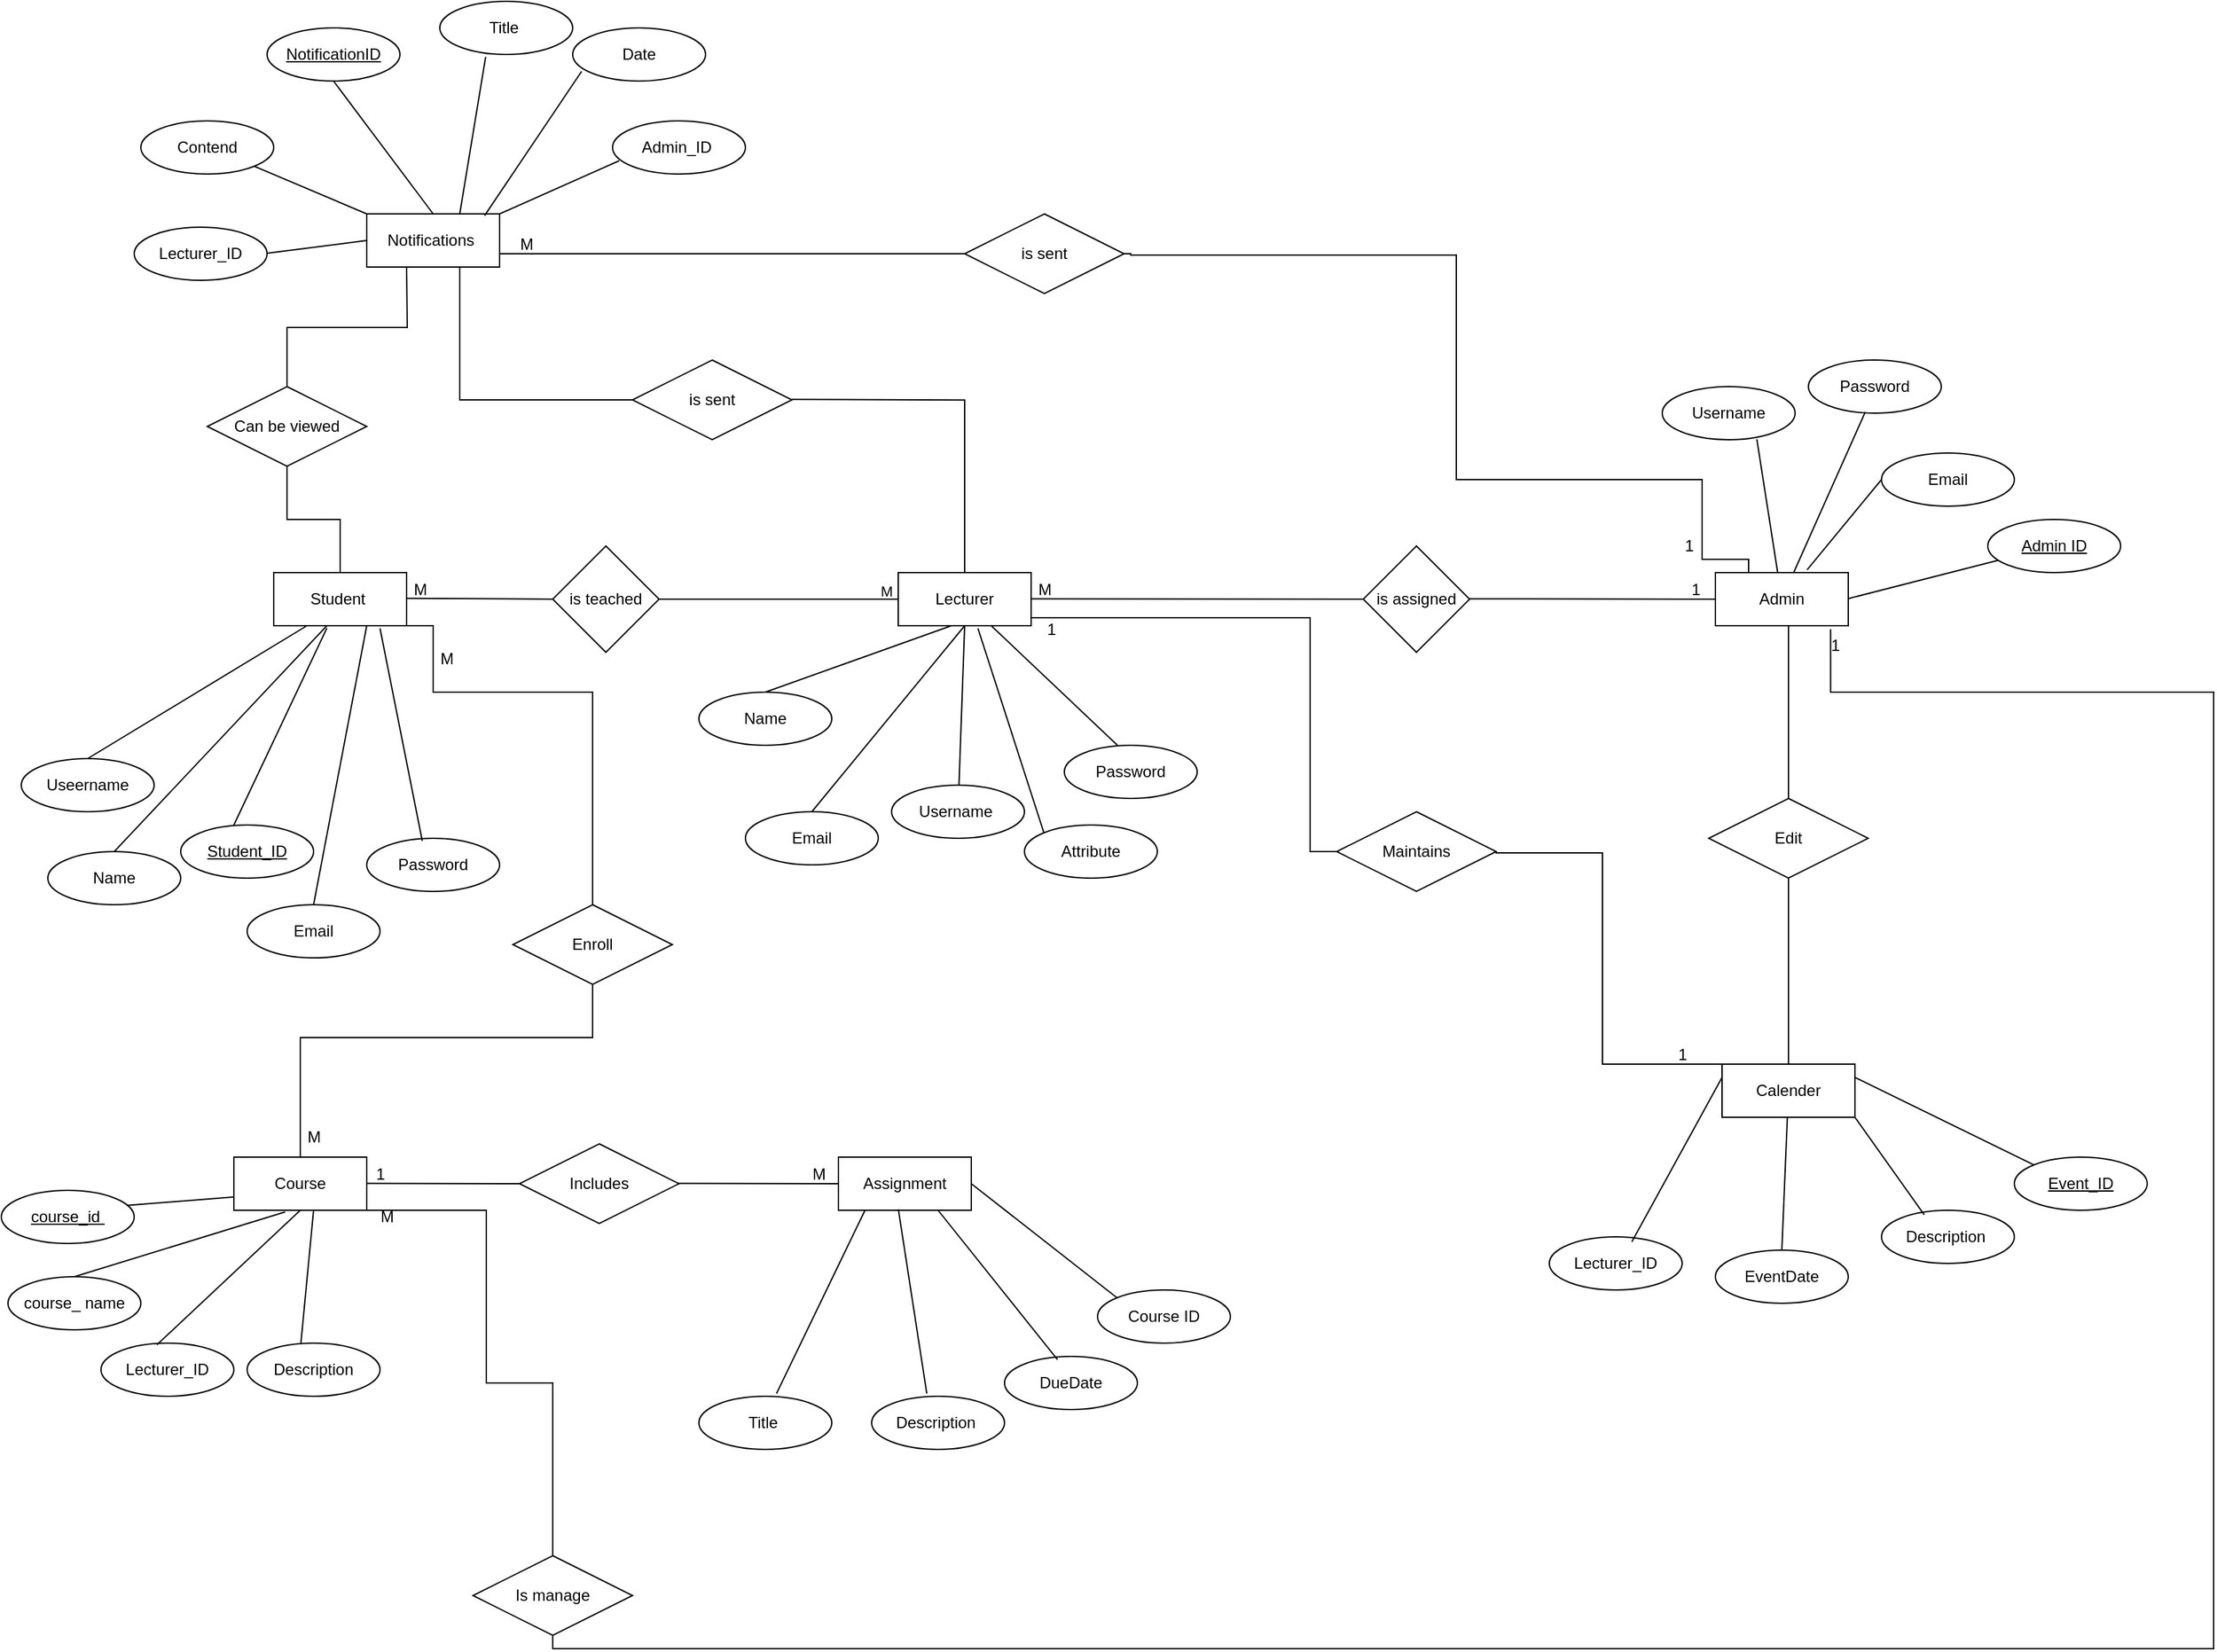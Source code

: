 <mxfile version="25.0.3">
  <diagram name="Page-1" id="xZeEKuwKouLwaB3QRzgl">
    <mxGraphModel dx="2755" dy="1249" grid="1" gridSize="10" guides="1" tooltips="1" connect="1" arrows="1" fold="1" page="1" pageScale="1" pageWidth="850" pageHeight="1100" math="0" shadow="0">
      <root>
        <mxCell id="0" />
        <mxCell id="1" parent="0" />
        <mxCell id="XJiYRzaSJHZaJR1w31Gr-3" value="Name" style="ellipse;whiteSpace=wrap;html=1;align=center;" parent="1" vertex="1">
          <mxGeometry x="40" y="690" width="100" height="40" as="geometry" />
        </mxCell>
        <mxCell id="XJiYRzaSJHZaJR1w31Gr-5" value="Email" style="ellipse;whiteSpace=wrap;html=1;align=center;" parent="1" vertex="1">
          <mxGeometry x="190" y="730" width="100" height="40" as="geometry" />
        </mxCell>
        <mxCell id="XJiYRzaSJHZaJR1w31Gr-9" value="Lecturer" style="whiteSpace=wrap;html=1;align=center;" parent="1" vertex="1">
          <mxGeometry x="680" y="480" width="100" height="40" as="geometry" />
        </mxCell>
        <mxCell id="XJiYRzaSJHZaJR1w31Gr-10" value="Student&amp;nbsp;" style="whiteSpace=wrap;html=1;align=center;" parent="1" vertex="1">
          <mxGeometry x="210" y="480" width="100" height="40" as="geometry" />
        </mxCell>
        <mxCell id="XJiYRzaSJHZaJR1w31Gr-11" value="Name" style="ellipse;whiteSpace=wrap;html=1;align=center;" parent="1" vertex="1">
          <mxGeometry x="530" y="570" width="100" height="40" as="geometry" />
        </mxCell>
        <mxCell id="XJiYRzaSJHZaJR1w31Gr-12" value="Attribute" style="ellipse;whiteSpace=wrap;html=1;align=center;" parent="1" vertex="1">
          <mxGeometry x="775" y="670" width="100" height="40" as="geometry" />
        </mxCell>
        <mxCell id="XJiYRzaSJHZaJR1w31Gr-13" value="Useername" style="ellipse;whiteSpace=wrap;html=1;align=center;" parent="1" vertex="1">
          <mxGeometry x="20" y="620" width="100" height="40" as="geometry" />
        </mxCell>
        <mxCell id="XJiYRzaSJHZaJR1w31Gr-15" value="Password" style="ellipse;whiteSpace=wrap;html=1;align=center;" parent="1" vertex="1">
          <mxGeometry x="280" y="680" width="100" height="40" as="geometry" />
        </mxCell>
        <mxCell id="XJiYRzaSJHZaJR1w31Gr-16" value="Username&amp;nbsp;" style="ellipse;whiteSpace=wrap;html=1;align=center;" parent="1" vertex="1">
          <mxGeometry x="675" y="640" width="100" height="40" as="geometry" />
        </mxCell>
        <mxCell id="XJiYRzaSJHZaJR1w31Gr-17" value="Password" style="ellipse;whiteSpace=wrap;html=1;align=center;" parent="1" vertex="1">
          <mxGeometry x="805" y="610" width="100" height="40" as="geometry" />
        </mxCell>
        <mxCell id="XJiYRzaSJHZaJR1w31Gr-18" value="Email" style="ellipse;whiteSpace=wrap;html=1;align=center;" parent="1" vertex="1">
          <mxGeometry x="565" y="660" width="100" height="40" as="geometry" />
        </mxCell>
        <mxCell id="XJiYRzaSJHZaJR1w31Gr-21" value="Admin" style="whiteSpace=wrap;html=1;align=center;" parent="1" vertex="1">
          <mxGeometry x="1295" y="480" width="100" height="40" as="geometry" />
        </mxCell>
        <mxCell id="XJiYRzaSJHZaJR1w31Gr-22" value="Username" style="ellipse;whiteSpace=wrap;html=1;align=center;" parent="1" vertex="1">
          <mxGeometry x="1255" y="340" width="100" height="40" as="geometry" />
        </mxCell>
        <mxCell id="XJiYRzaSJHZaJR1w31Gr-23" value="Student_ID" style="ellipse;whiteSpace=wrap;html=1;align=center;fontStyle=4;" parent="1" vertex="1">
          <mxGeometry x="140" y="670" width="100" height="40" as="geometry" />
        </mxCell>
        <mxCell id="XJiYRzaSJHZaJR1w31Gr-28" value="" style="endArrow=none;html=1;rounded=0;entryX=0.5;entryY=0;entryDx=0;entryDy=0;" parent="1" target="XJiYRzaSJHZaJR1w31Gr-3" edge="1">
          <mxGeometry relative="1" as="geometry">
            <mxPoint x="250" y="520" as="sourcePoint" />
            <mxPoint x="190" y="600" as="targetPoint" />
          </mxGeometry>
        </mxCell>
        <mxCell id="XJiYRzaSJHZaJR1w31Gr-30" value="" style="endArrow=none;html=1;rounded=0;entryX=0.25;entryY=1;entryDx=0;entryDy=0;exitX=0.5;exitY=0;exitDx=0;exitDy=0;" parent="1" source="XJiYRzaSJHZaJR1w31Gr-13" target="XJiYRzaSJHZaJR1w31Gr-10" edge="1">
          <mxGeometry relative="1" as="geometry">
            <mxPoint x="60" y="607.78" as="sourcePoint" />
            <mxPoint x="220" y="607.78" as="targetPoint" />
          </mxGeometry>
        </mxCell>
        <mxCell id="XJiYRzaSJHZaJR1w31Gr-35" value="" style="endArrow=none;html=1;rounded=0;exitX=0.4;exitY=1.046;exitDx=0;exitDy=0;entryX=0.4;entryY=0;entryDx=0;entryDy=0;entryPerimeter=0;exitPerimeter=0;" parent="1" source="XJiYRzaSJHZaJR1w31Gr-10" target="XJiYRzaSJHZaJR1w31Gr-23" edge="1">
          <mxGeometry relative="1" as="geometry">
            <mxPoint x="275" y="520" as="sourcePoint" />
            <mxPoint x="100" y="680" as="targetPoint" />
          </mxGeometry>
        </mxCell>
        <mxCell id="XJiYRzaSJHZaJR1w31Gr-39" value="" style="endArrow=none;html=1;rounded=0;exitX=0.4;exitY=1.046;exitDx=0;exitDy=0;entryX=0.5;entryY=0;entryDx=0;entryDy=0;exitPerimeter=0;" parent="1" target="XJiYRzaSJHZaJR1w31Gr-5" edge="1">
          <mxGeometry relative="1" as="geometry">
            <mxPoint x="280" y="520" as="sourcePoint" />
            <mxPoint x="200" y="668" as="targetPoint" />
          </mxGeometry>
        </mxCell>
        <mxCell id="XJiYRzaSJHZaJR1w31Gr-40" value="" style="endArrow=none;html=1;rounded=0;entryX=0.318;entryY=0.05;entryDx=0;entryDy=0;entryPerimeter=0;" parent="1" edge="1">
          <mxGeometry relative="1" as="geometry">
            <mxPoint x="290" y="522" as="sourcePoint" />
            <mxPoint x="321.8" y="682" as="targetPoint" />
          </mxGeometry>
        </mxCell>
        <mxCell id="XJiYRzaSJHZaJR1w31Gr-41" value="" style="endArrow=none;html=1;rounded=0;exitX=0.5;exitY=0;exitDx=0;exitDy=0;" parent="1" source="XJiYRzaSJHZaJR1w31Gr-11" edge="1">
          <mxGeometry relative="1" as="geometry">
            <mxPoint x="560" y="520" as="sourcePoint" />
            <mxPoint x="720" y="520" as="targetPoint" />
          </mxGeometry>
        </mxCell>
        <mxCell id="XJiYRzaSJHZaJR1w31Gr-42" value="" style="endArrow=none;html=1;rounded=0;exitX=0.4;exitY=1.046;exitDx=0;exitDy=0;exitPerimeter=0;" parent="1" target="XJiYRzaSJHZaJR1w31Gr-16" edge="1">
          <mxGeometry relative="1" as="geometry">
            <mxPoint x="730" y="520" as="sourcePoint" />
            <mxPoint x="650" y="668" as="targetPoint" />
          </mxGeometry>
        </mxCell>
        <mxCell id="XJiYRzaSJHZaJR1w31Gr-43" value="" style="endArrow=none;html=1;rounded=0;exitX=0.4;exitY=1.046;exitDx=0;exitDy=0;entryX=0;entryY=0;entryDx=0;entryDy=0;exitPerimeter=0;" parent="1" target="XJiYRzaSJHZaJR1w31Gr-12" edge="1">
          <mxGeometry relative="1" as="geometry">
            <mxPoint x="740" y="522" as="sourcePoint" />
            <mxPoint x="660" y="670" as="targetPoint" />
          </mxGeometry>
        </mxCell>
        <mxCell id="XJiYRzaSJHZaJR1w31Gr-44" value="" style="endArrow=none;html=1;rounded=0;exitX=0.4;exitY=1.046;exitDx=0;exitDy=0;entryX=0.4;entryY=0;entryDx=0;entryDy=0;entryPerimeter=0;exitPerimeter=0;" parent="1" target="XJiYRzaSJHZaJR1w31Gr-17" edge="1">
          <mxGeometry relative="1" as="geometry">
            <mxPoint x="750" y="520" as="sourcePoint" />
            <mxPoint x="670" y="668" as="targetPoint" />
          </mxGeometry>
        </mxCell>
        <mxCell id="XJiYRzaSJHZaJR1w31Gr-45" value="" style="endArrow=none;html=1;rounded=0;exitX=0.4;exitY=1.046;exitDx=0;exitDy=0;entryX=0.5;entryY=0;entryDx=0;entryDy=0;exitPerimeter=0;" parent="1" target="XJiYRzaSJHZaJR1w31Gr-18" edge="1">
          <mxGeometry relative="1" as="geometry">
            <mxPoint x="730" y="520" as="sourcePoint" />
            <mxPoint x="650" y="668" as="targetPoint" />
          </mxGeometry>
        </mxCell>
        <mxCell id="XJiYRzaSJHZaJR1w31Gr-46" value="is teached" style="rhombus;whiteSpace=wrap;html=1;" parent="1" vertex="1">
          <mxGeometry x="420" y="460" width="80" height="80" as="geometry" />
        </mxCell>
        <mxCell id="XJiYRzaSJHZaJR1w31Gr-48" value="" style="endArrow=none;html=1;rounded=0;entryX=0;entryY=0.5;entryDx=0;entryDy=0;" parent="1" target="XJiYRzaSJHZaJR1w31Gr-46" edge="1">
          <mxGeometry relative="1" as="geometry">
            <mxPoint x="310" y="499.38" as="sourcePoint" />
            <mxPoint x="390" y="500" as="targetPoint" />
          </mxGeometry>
        </mxCell>
        <mxCell id="CSS2rI4GmDqKAat9eXLW-12" value="M" style="edgeLabel;html=1;align=center;verticalAlign=middle;resizable=0;points=[];" vertex="1" connectable="0" parent="XJiYRzaSJHZaJR1w31Gr-48">
          <mxGeometry x="-0.027" y="2" relative="1" as="geometry">
            <mxPoint x="307" y="-4" as="offset" />
          </mxGeometry>
        </mxCell>
        <mxCell id="XJiYRzaSJHZaJR1w31Gr-49" value="" style="endArrow=none;html=1;rounded=0;entryX=0;entryY=0.5;entryDx=0;entryDy=0;" parent="1" target="XJiYRzaSJHZaJR1w31Gr-9" edge="1">
          <mxGeometry relative="1" as="geometry">
            <mxPoint x="500" y="500" as="sourcePoint" />
            <mxPoint x="540" y="499.52" as="targetPoint" />
          </mxGeometry>
        </mxCell>
        <mxCell id="XJiYRzaSJHZaJR1w31Gr-55" value="is assigned" style="rhombus;whiteSpace=wrap;html=1;" parent="1" vertex="1">
          <mxGeometry x="1030" y="460" width="80" height="80" as="geometry" />
        </mxCell>
        <mxCell id="XJiYRzaSJHZaJR1w31Gr-58" value="Password" style="ellipse;whiteSpace=wrap;html=1;align=center;" parent="1" vertex="1">
          <mxGeometry x="1365" y="320" width="100" height="40" as="geometry" />
        </mxCell>
        <mxCell id="XJiYRzaSJHZaJR1w31Gr-59" value="Email" style="ellipse;whiteSpace=wrap;html=1;align=center;" parent="1" vertex="1">
          <mxGeometry x="1420" y="390" width="100" height="40" as="geometry" />
        </mxCell>
        <mxCell id="XJiYRzaSJHZaJR1w31Gr-61" style="edgeStyle=none;rounded=0;orthogonalLoop=1;jettySize=auto;html=1;exitX=1;exitY=1;exitDx=0;exitDy=0;" parent="1" source="XJiYRzaSJHZaJR1w31Gr-59" target="XJiYRzaSJHZaJR1w31Gr-59" edge="1">
          <mxGeometry relative="1" as="geometry" />
        </mxCell>
        <mxCell id="XJiYRzaSJHZaJR1w31Gr-65" value="Course" style="whiteSpace=wrap;html=1;align=center;" parent="1" vertex="1">
          <mxGeometry x="180" y="920" width="100" height="40" as="geometry" />
        </mxCell>
        <mxCell id="XJiYRzaSJHZaJR1w31Gr-68" value="course_ name" style="ellipse;whiteSpace=wrap;html=1;align=center;" parent="1" vertex="1">
          <mxGeometry x="10" y="1010" width="100" height="40" as="geometry" />
        </mxCell>
        <mxCell id="XJiYRzaSJHZaJR1w31Gr-69" value="Lecturer_ID" style="ellipse;whiteSpace=wrap;html=1;align=center;" parent="1" vertex="1">
          <mxGeometry x="80" y="1060" width="100" height="40" as="geometry" />
        </mxCell>
        <mxCell id="XJiYRzaSJHZaJR1w31Gr-77" value="Enroll" style="shape=rhombus;perimeter=rhombusPerimeter;whiteSpace=wrap;html=1;align=center;" parent="1" vertex="1">
          <mxGeometry x="390" y="730" width="120" height="60" as="geometry" />
        </mxCell>
        <mxCell id="XJiYRzaSJHZaJR1w31Gr-81" value="Description" style="ellipse;whiteSpace=wrap;html=1;align=center;" parent="1" vertex="1">
          <mxGeometry x="190" y="1060" width="100" height="40" as="geometry" />
        </mxCell>
        <mxCell id="CSS2rI4GmDqKAat9eXLW-3" value="" style="endArrow=none;html=1;rounded=0;" edge="1" parent="1">
          <mxGeometry relative="1" as="geometry">
            <mxPoint x="99.176" y="956.384" as="sourcePoint" />
            <mxPoint x="180" y="950" as="targetPoint" />
          </mxGeometry>
        </mxCell>
        <mxCell id="CSS2rI4GmDqKAat9eXLW-4" value="" style="endArrow=none;html=1;rounded=0;exitX=0.5;exitY=0;exitDx=0;exitDy=0;entryX=0.386;entryY=1.032;entryDx=0;entryDy=0;entryPerimeter=0;" edge="1" parent="1" source="XJiYRzaSJHZaJR1w31Gr-68" target="XJiYRzaSJHZaJR1w31Gr-65">
          <mxGeometry relative="1" as="geometry">
            <mxPoint x="60" y="970" as="sourcePoint" />
            <mxPoint x="220" y="970" as="targetPoint" />
          </mxGeometry>
        </mxCell>
        <mxCell id="CSS2rI4GmDqKAat9eXLW-5" value="" style="endArrow=none;html=1;rounded=0;entryX=0.421;entryY=0.031;entryDx=0;entryDy=0;entryPerimeter=0;" edge="1" parent="1" target="XJiYRzaSJHZaJR1w31Gr-69">
          <mxGeometry relative="1" as="geometry">
            <mxPoint x="230" y="960" as="sourcePoint" />
            <mxPoint x="390" y="960" as="targetPoint" />
          </mxGeometry>
        </mxCell>
        <mxCell id="CSS2rI4GmDqKAat9eXLW-6" value="" style="endArrow=none;html=1;rounded=0;entryX=0.404;entryY=0.015;entryDx=0;entryDy=0;entryPerimeter=0;" edge="1" parent="1" target="XJiYRzaSJHZaJR1w31Gr-81">
          <mxGeometry relative="1" as="geometry">
            <mxPoint x="240" y="960" as="sourcePoint" />
            <mxPoint x="400" y="1170.87" as="targetPoint" />
          </mxGeometry>
        </mxCell>
        <mxCell id="CSS2rI4GmDqKAat9eXLW-7" value="" style="endArrow=none;html=1;rounded=0;exitX=0.712;exitY=0.992;exitDx=0;exitDy=0;exitPerimeter=0;" edge="1" parent="1" source="XJiYRzaSJHZaJR1w31Gr-22" target="XJiYRzaSJHZaJR1w31Gr-21">
          <mxGeometry relative="1" as="geometry">
            <mxPoint x="1140" y="520" as="sourcePoint" />
            <mxPoint x="1300" y="520" as="targetPoint" />
          </mxGeometry>
        </mxCell>
        <mxCell id="CSS2rI4GmDqKAat9eXLW-8" value="" style="endArrow=none;html=1;rounded=0;entryX=0.428;entryY=0.977;entryDx=0;entryDy=0;entryPerimeter=0;" edge="1" parent="1" source="XJiYRzaSJHZaJR1w31Gr-21" target="XJiYRzaSJHZaJR1w31Gr-58">
          <mxGeometry relative="1" as="geometry">
            <mxPoint x="1140" y="659.26" as="sourcePoint" />
            <mxPoint x="1300" y="659.26" as="targetPoint" />
          </mxGeometry>
        </mxCell>
        <mxCell id="CSS2rI4GmDqKAat9eXLW-9" value="" style="endArrow=none;html=1;rounded=0;entryX=0;entryY=0.5;entryDx=0;entryDy=0;exitX=0.69;exitY=-0.052;exitDx=0;exitDy=0;exitPerimeter=0;" edge="1" parent="1" source="XJiYRzaSJHZaJR1w31Gr-21" target="XJiYRzaSJHZaJR1w31Gr-59">
          <mxGeometry relative="1" as="geometry">
            <mxPoint x="1350" y="520" as="sourcePoint" />
            <mxPoint x="1420" y="595" as="targetPoint" />
          </mxGeometry>
        </mxCell>
        <mxCell id="CSS2rI4GmDqKAat9eXLW-10" value="" style="endArrow=none;html=1;rounded=0;" edge="1" parent="1" target="XJiYRzaSJHZaJR1w31Gr-55">
          <mxGeometry relative="1" as="geometry">
            <mxPoint x="780" y="499.71" as="sourcePoint" />
            <mxPoint x="940" y="499.71" as="targetPoint" />
          </mxGeometry>
        </mxCell>
        <mxCell id="CSS2rI4GmDqKAat9eXLW-11" value="" style="endArrow=none;html=1;rounded=0;entryX=0;entryY=0.5;entryDx=0;entryDy=0;" edge="1" parent="1" target="XJiYRzaSJHZaJR1w31Gr-21">
          <mxGeometry relative="1" as="geometry">
            <mxPoint x="1110" y="499.71" as="sourcePoint" />
            <mxPoint x="1290" y="505" as="targetPoint" />
          </mxGeometry>
        </mxCell>
        <mxCell id="CSS2rI4GmDqKAat9eXLW-15" value="M" style="text;html=1;align=center;verticalAlign=middle;resizable=0;points=[];autosize=1;strokeColor=none;fillColor=none;" vertex="1" parent="1">
          <mxGeometry x="305" y="478" width="30" height="30" as="geometry" />
        </mxCell>
        <mxCell id="CSS2rI4GmDqKAat9eXLW-18" value="M" style="text;html=1;align=center;verticalAlign=middle;resizable=0;points=[];autosize=1;strokeColor=none;fillColor=none;" vertex="1" parent="1">
          <mxGeometry x="775" y="478" width="30" height="30" as="geometry" />
        </mxCell>
        <mxCell id="CSS2rI4GmDqKAat9eXLW-19" value="1" style="text;html=1;align=center;verticalAlign=middle;resizable=0;points=[];autosize=1;strokeColor=none;fillColor=none;" vertex="1" parent="1">
          <mxGeometry x="1265" y="478" width="30" height="30" as="geometry" />
        </mxCell>
        <mxCell id="CSS2rI4GmDqKAat9eXLW-20" value="Notifications&amp;nbsp;" style="whiteSpace=wrap;html=1;align=center;" vertex="1" parent="1">
          <mxGeometry x="280" y="210" width="100" height="40" as="geometry" />
        </mxCell>
        <mxCell id="CSS2rI4GmDqKAat9eXLW-21" value="Contend" style="ellipse;whiteSpace=wrap;html=1;align=center;" vertex="1" parent="1">
          <mxGeometry x="110" y="140" width="100" height="40" as="geometry" />
        </mxCell>
        <mxCell id="CSS2rI4GmDqKAat9eXLW-23" value="NotificationID" style="ellipse;whiteSpace=wrap;html=1;align=center;fontStyle=4;" vertex="1" parent="1">
          <mxGeometry x="205" y="70" width="100" height="40" as="geometry" />
        </mxCell>
        <mxCell id="CSS2rI4GmDqKAat9eXLW-24" value="Title&amp;nbsp;" style="ellipse;whiteSpace=wrap;html=1;align=center;" vertex="1" parent="1">
          <mxGeometry x="335" y="50" width="100" height="40" as="geometry" />
        </mxCell>
        <mxCell id="CSS2rI4GmDqKAat9eXLW-25" value="Date" style="ellipse;whiteSpace=wrap;html=1;align=center;" vertex="1" parent="1">
          <mxGeometry x="435" y="70" width="100" height="40" as="geometry" />
        </mxCell>
        <mxCell id="CSS2rI4GmDqKAat9eXLW-26" value="" style="endArrow=none;html=1;rounded=0;entryX=0;entryY=0;entryDx=0;entryDy=0;exitX=1;exitY=1;exitDx=0;exitDy=0;" edge="1" parent="1" source="CSS2rI4GmDqKAat9eXLW-21" target="CSS2rI4GmDqKAat9eXLW-20">
          <mxGeometry relative="1" as="geometry">
            <mxPoint x="200" y="179.2" as="sourcePoint" />
            <mxPoint x="360" y="179.2" as="targetPoint" />
          </mxGeometry>
        </mxCell>
        <mxCell id="CSS2rI4GmDqKAat9eXLW-27" value="" style="endArrow=none;html=1;rounded=0;entryX=0.5;entryY=0;entryDx=0;entryDy=0;exitX=0.5;exitY=1;exitDx=0;exitDy=0;" edge="1" parent="1" source="CSS2rI4GmDqKAat9eXLW-23" target="CSS2rI4GmDqKAat9eXLW-20">
          <mxGeometry relative="1" as="geometry">
            <mxPoint x="320" y="150" as="sourcePoint" />
            <mxPoint x="480" y="150" as="targetPoint" />
          </mxGeometry>
        </mxCell>
        <mxCell id="CSS2rI4GmDqKAat9eXLW-28" value="" style="endArrow=none;html=1;rounded=0;exitX=0.7;exitY=0;exitDx=0;exitDy=0;exitPerimeter=0;entryX=0.345;entryY=1.046;entryDx=0;entryDy=0;entryPerimeter=0;" edge="1" parent="1" source="CSS2rI4GmDqKAat9eXLW-20" target="CSS2rI4GmDqKAat9eXLW-24">
          <mxGeometry relative="1" as="geometry">
            <mxPoint x="320" y="170" as="sourcePoint" />
            <mxPoint x="480" y="170" as="targetPoint" />
          </mxGeometry>
        </mxCell>
        <mxCell id="CSS2rI4GmDqKAat9eXLW-29" value="" style="endArrow=none;html=1;rounded=0;entryX=0.067;entryY=0.818;entryDx=0;entryDy=0;entryPerimeter=0;exitX=0.887;exitY=0.033;exitDx=0;exitDy=0;exitPerimeter=0;" edge="1" parent="1" source="CSS2rI4GmDqKAat9eXLW-20" target="CSS2rI4GmDqKAat9eXLW-25">
          <mxGeometry relative="1" as="geometry">
            <mxPoint x="380" y="220" as="sourcePoint" />
            <mxPoint x="540" y="220" as="targetPoint" />
          </mxGeometry>
        </mxCell>
        <mxCell id="CSS2rI4GmDqKAat9eXLW-30" value="Calender" style="whiteSpace=wrap;html=1;align=center;" vertex="1" parent="1">
          <mxGeometry x="1300" y="850" width="100" height="40" as="geometry" />
        </mxCell>
        <mxCell id="CSS2rI4GmDqKAat9eXLW-32" value="Lecturer_ID" style="ellipse;whiteSpace=wrap;html=1;align=center;" vertex="1" parent="1">
          <mxGeometry x="1170" y="980" width="100" height="40" as="geometry" />
        </mxCell>
        <mxCell id="CSS2rI4GmDqKAat9eXLW-33" value="Lecturer_ID" style="ellipse;whiteSpace=wrap;html=1;align=center;" vertex="1" parent="1">
          <mxGeometry x="105" y="220" width="100" height="40" as="geometry" />
        </mxCell>
        <mxCell id="CSS2rI4GmDqKAat9eXLW-34" value="" style="endArrow=none;html=1;rounded=0;entryX=0;entryY=0.5;entryDx=0;entryDy=0;" edge="1" parent="1" target="CSS2rI4GmDqKAat9eXLW-20">
          <mxGeometry relative="1" as="geometry">
            <mxPoint x="205" y="239.67" as="sourcePoint" />
            <mxPoint x="300" y="260" as="targetPoint" />
          </mxGeometry>
        </mxCell>
        <mxCell id="CSS2rI4GmDqKAat9eXLW-35" value="EventDate" style="ellipse;whiteSpace=wrap;html=1;align=center;" vertex="1" parent="1">
          <mxGeometry x="1295" y="990" width="100" height="40" as="geometry" />
        </mxCell>
        <mxCell id="CSS2rI4GmDqKAat9eXLW-36" value="Event_ID" style="ellipse;whiteSpace=wrap;html=1;align=center;fontStyle=4;" vertex="1" parent="1">
          <mxGeometry x="1520" y="920" width="100" height="40" as="geometry" />
        </mxCell>
        <mxCell id="CSS2rI4GmDqKAat9eXLW-39" value="Description&amp;nbsp;" style="ellipse;whiteSpace=wrap;html=1;align=center;" vertex="1" parent="1">
          <mxGeometry x="1420" y="960" width="100" height="40" as="geometry" />
        </mxCell>
        <mxCell id="CSS2rI4GmDqKAat9eXLW-41" value="Admin ID" style="ellipse;whiteSpace=wrap;html=1;align=center;fontStyle=4;" vertex="1" parent="1">
          <mxGeometry x="1500" y="440" width="100" height="40" as="geometry" />
        </mxCell>
        <mxCell id="CSS2rI4GmDqKAat9eXLW-42" value="" style="endArrow=none;html=1;rounded=0;" edge="1" parent="1" target="CSS2rI4GmDqKAat9eXLW-41">
          <mxGeometry relative="1" as="geometry">
            <mxPoint x="1395" y="499.58" as="sourcePoint" />
            <mxPoint x="1555" y="499.58" as="targetPoint" />
          </mxGeometry>
        </mxCell>
        <mxCell id="CSS2rI4GmDqKAat9eXLW-43" value="" style="endArrow=none;html=1;rounded=0;entryX=0;entryY=0.25;entryDx=0;entryDy=0;exitX=0.621;exitY=0.095;exitDx=0;exitDy=0;exitPerimeter=0;" edge="1" parent="1" source="CSS2rI4GmDqKAat9eXLW-32" target="CSS2rI4GmDqKAat9eXLW-30">
          <mxGeometry relative="1" as="geometry">
            <mxPoint x="1220" y="760" as="sourcePoint" />
            <mxPoint x="1340" y="800" as="targetPoint" />
          </mxGeometry>
        </mxCell>
        <mxCell id="CSS2rI4GmDqKAat9eXLW-44" value="" style="endArrow=none;html=1;rounded=0;exitX=0.5;exitY=0;exitDx=0;exitDy=0;" edge="1" parent="1" source="CSS2rI4GmDqKAat9eXLW-35" target="CSS2rI4GmDqKAat9eXLW-30">
          <mxGeometry relative="1" as="geometry">
            <mxPoint x="1320" y="799.17" as="sourcePoint" />
            <mxPoint x="1334" y="900" as="targetPoint" />
          </mxGeometry>
        </mxCell>
        <mxCell id="CSS2rI4GmDqKAat9eXLW-45" value="" style="endArrow=none;html=1;rounded=0;entryX=1;entryY=0.25;entryDx=0;entryDy=0;exitX=0;exitY=0;exitDx=0;exitDy=0;" edge="1" parent="1" source="CSS2rI4GmDqKAat9eXLW-36" target="CSS2rI4GmDqKAat9eXLW-30">
          <mxGeometry relative="1" as="geometry">
            <mxPoint x="1390" y="800" as="sourcePoint" />
            <mxPoint x="1530" y="860" as="targetPoint" />
          </mxGeometry>
        </mxCell>
        <mxCell id="CSS2rI4GmDqKAat9eXLW-46" value="" style="endArrow=none;html=1;rounded=0;exitX=1;exitY=1;exitDx=0;exitDy=0;entryX=0.322;entryY=0.086;entryDx=0;entryDy=0;entryPerimeter=0;" edge="1" parent="1" source="CSS2rI4GmDqKAat9eXLW-30" target="CSS2rI4GmDqKAat9eXLW-39">
          <mxGeometry relative="1" as="geometry">
            <mxPoint x="1390" y="880" as="sourcePoint" />
            <mxPoint x="1510" y="800" as="targetPoint" />
          </mxGeometry>
        </mxCell>
        <mxCell id="CSS2rI4GmDqKAat9eXLW-50" value="Edit" style="shape=rhombus;perimeter=rhombusPerimeter;whiteSpace=wrap;html=1;align=center;" vertex="1" parent="1">
          <mxGeometry x="1290" y="650" width="120" height="60" as="geometry" />
        </mxCell>
        <mxCell id="CSS2rI4GmDqKAat9eXLW-51" value="" style="endArrow=none;html=1;rounded=0;entryX=0.5;entryY=0;entryDx=0;entryDy=0;" edge="1" parent="1" target="CSS2rI4GmDqKAat9eXLW-50">
          <mxGeometry relative="1" as="geometry">
            <mxPoint x="1350" y="520" as="sourcePoint" />
            <mxPoint x="1420" y="650" as="targetPoint" />
          </mxGeometry>
        </mxCell>
        <mxCell id="CSS2rI4GmDqKAat9eXLW-52" value="" style="endArrow=none;html=1;rounded=0;entryX=0.5;entryY=0;entryDx=0;entryDy=0;exitX=0.5;exitY=1;exitDx=0;exitDy=0;" edge="1" parent="1" source="CSS2rI4GmDqKAat9eXLW-50" target="CSS2rI4GmDqKAat9eXLW-30">
          <mxGeometry relative="1" as="geometry">
            <mxPoint x="1345" y="710" as="sourcePoint" />
            <mxPoint x="1355" y="820" as="targetPoint" />
          </mxGeometry>
        </mxCell>
        <mxCell id="CSS2rI4GmDqKAat9eXLW-53" value="Maintains" style="shape=rhombus;perimeter=rhombusPerimeter;whiteSpace=wrap;html=1;align=center;" vertex="1" parent="1">
          <mxGeometry x="1010" y="660" width="120" height="60" as="geometry" />
        </mxCell>
        <mxCell id="CSS2rI4GmDqKAat9eXLW-55" value="" style="endArrow=none;html=1;rounded=0;edgeStyle=orthogonalEdgeStyle;" edge="1" parent="1" target="CSS2rI4GmDqKAat9eXLW-53">
          <mxGeometry relative="1" as="geometry">
            <mxPoint x="780" y="513" as="sourcePoint" />
            <mxPoint x="940" y="513" as="targetPoint" />
            <Array as="points">
              <mxPoint x="990" y="514" />
              <mxPoint x="990" y="690" />
            </Array>
          </mxGeometry>
        </mxCell>
        <mxCell id="CSS2rI4GmDqKAat9eXLW-56" value="" style="endArrow=none;html=1;rounded=0;entryX=0;entryY=0;entryDx=0;entryDy=0;edgeStyle=orthogonalEdgeStyle;" edge="1" parent="1" target="CSS2rI4GmDqKAat9eXLW-30">
          <mxGeometry relative="1" as="geometry">
            <mxPoint x="1130" y="690" as="sourcePoint" />
            <mxPoint x="1290" y="690" as="targetPoint" />
            <Array as="points">
              <mxPoint x="1210" y="691" />
              <mxPoint x="1210" y="850" />
            </Array>
          </mxGeometry>
        </mxCell>
        <mxCell id="CSS2rI4GmDqKAat9eXLW-57" value="" style="endArrow=none;html=1;rounded=0;edgeStyle=orthogonalEdgeStyle;" edge="1" parent="1">
          <mxGeometry relative="1" as="geometry">
            <mxPoint x="310" y="520" as="sourcePoint" />
            <mxPoint x="450" y="730" as="targetPoint" />
            <Array as="points">
              <mxPoint x="330" y="520" />
              <mxPoint x="330" y="570" />
              <mxPoint x="450" y="570" />
            </Array>
          </mxGeometry>
        </mxCell>
        <mxCell id="CSS2rI4GmDqKAat9eXLW-58" value="" style="endArrow=none;html=1;rounded=0;edgeStyle=orthogonalEdgeStyle;entryX=0.5;entryY=0;entryDx=0;entryDy=0;exitX=0.5;exitY=1;exitDx=0;exitDy=0;" edge="1" parent="1" source="XJiYRzaSJHZaJR1w31Gr-77" target="XJiYRzaSJHZaJR1w31Gr-65">
          <mxGeometry relative="1" as="geometry">
            <mxPoint x="450" y="800" as="sourcePoint" />
            <mxPoint x="610" y="800" as="targetPoint" />
            <Array as="points">
              <mxPoint x="450" y="830" />
              <mxPoint x="230" y="830" />
            </Array>
          </mxGeometry>
        </mxCell>
        <mxCell id="CSS2rI4GmDqKAat9eXLW-59" value="M" style="text;html=1;align=center;verticalAlign=middle;resizable=0;points=[];autosize=1;strokeColor=none;fillColor=none;" vertex="1" parent="1">
          <mxGeometry x="225" y="890" width="30" height="30" as="geometry" />
        </mxCell>
        <mxCell id="CSS2rI4GmDqKAat9eXLW-60" value="M" style="text;html=1;align=center;verticalAlign=middle;resizable=0;points=[];autosize=1;strokeColor=none;fillColor=none;" vertex="1" parent="1">
          <mxGeometry x="325" y="530" width="30" height="30" as="geometry" />
        </mxCell>
        <mxCell id="CSS2rI4GmDqKAat9eXLW-61" value="1" style="text;html=1;align=center;verticalAlign=middle;resizable=0;points=[];autosize=1;strokeColor=none;fillColor=none;" vertex="1" parent="1">
          <mxGeometry x="780" y="508" width="30" height="30" as="geometry" />
        </mxCell>
        <mxCell id="CSS2rI4GmDqKAat9eXLW-62" value="1" style="text;html=1;align=center;verticalAlign=middle;resizable=0;points=[];autosize=1;strokeColor=none;fillColor=none;" vertex="1" parent="1">
          <mxGeometry x="1255" y="828" width="30" height="30" as="geometry" />
        </mxCell>
        <mxCell id="CSS2rI4GmDqKAat9eXLW-64" value="Admin_ID&amp;nbsp;" style="ellipse;whiteSpace=wrap;html=1;align=center;" vertex="1" parent="1">
          <mxGeometry x="465" y="140" width="100" height="40" as="geometry" />
        </mxCell>
        <mxCell id="CSS2rI4GmDqKAat9eXLW-65" value="" style="endArrow=none;html=1;rounded=0;exitX=1;exitY=0;exitDx=0;exitDy=0;" edge="1" parent="1" source="CSS2rI4GmDqKAat9eXLW-20">
          <mxGeometry relative="1" as="geometry">
            <mxPoint x="370" y="230" as="sourcePoint" />
            <mxPoint x="470" y="170" as="targetPoint" />
          </mxGeometry>
        </mxCell>
        <mxCell id="CSS2rI4GmDqKAat9eXLW-67" value="is sent" style="shape=rhombus;perimeter=rhombusPerimeter;whiteSpace=wrap;html=1;align=center;" vertex="1" parent="1">
          <mxGeometry x="480" y="320" width="120" height="60" as="geometry" />
        </mxCell>
        <mxCell id="CSS2rI4GmDqKAat9eXLW-68" value="" style="endArrow=none;html=1;rounded=0;exitX=0.75;exitY=1;exitDx=0;exitDy=0;entryX=0;entryY=0.5;entryDx=0;entryDy=0;edgeStyle=orthogonalEdgeStyle;" edge="1" parent="1" source="CSS2rI4GmDqKAat9eXLW-20" target="CSS2rI4GmDqKAat9eXLW-67">
          <mxGeometry relative="1" as="geometry">
            <mxPoint x="310" y="320" as="sourcePoint" />
            <mxPoint x="470" y="320" as="targetPoint" />
            <Array as="points">
              <mxPoint x="350" y="250" />
              <mxPoint x="350" y="350" />
            </Array>
          </mxGeometry>
        </mxCell>
        <mxCell id="CSS2rI4GmDqKAat9eXLW-70" value="" style="endArrow=none;html=1;rounded=0;entryX=0.5;entryY=0;entryDx=0;entryDy=0;edgeStyle=orthogonalEdgeStyle;" edge="1" parent="1" target="XJiYRzaSJHZaJR1w31Gr-9">
          <mxGeometry relative="1" as="geometry">
            <mxPoint x="600" y="349.6" as="sourcePoint" />
            <mxPoint x="760" y="349.6" as="targetPoint" />
          </mxGeometry>
        </mxCell>
        <mxCell id="CSS2rI4GmDqKAat9eXLW-72" value="is sent" style="shape=rhombus;perimeter=rhombusPerimeter;whiteSpace=wrap;html=1;align=center;" vertex="1" parent="1">
          <mxGeometry x="730" y="210" width="120" height="60" as="geometry" />
        </mxCell>
        <mxCell id="CSS2rI4GmDqKAat9eXLW-73" value="" style="endArrow=none;html=1;rounded=0;entryX=0;entryY=0.5;entryDx=0;entryDy=0;" edge="1" parent="1" target="CSS2rI4GmDqKAat9eXLW-72">
          <mxGeometry relative="1" as="geometry">
            <mxPoint x="380" y="240.0" as="sourcePoint" />
            <mxPoint x="730" y="270" as="targetPoint" />
          </mxGeometry>
        </mxCell>
        <mxCell id="CSS2rI4GmDqKAat9eXLW-74" value="" style="endArrow=none;html=1;rounded=0;entryX=0.25;entryY=0;entryDx=0;entryDy=0;edgeStyle=orthogonalEdgeStyle;exitX=1;exitY=0.5;exitDx=0;exitDy=0;" edge="1" parent="1" source="CSS2rI4GmDqKAat9eXLW-72" target="XJiYRzaSJHZaJR1w31Gr-21">
          <mxGeometry relative="1" as="geometry">
            <mxPoint x="855" y="269.6" as="sourcePoint" />
            <mxPoint x="1015" y="269.6" as="targetPoint" />
            <Array as="points">
              <mxPoint x="855" y="240" />
              <mxPoint x="890" y="241" />
              <mxPoint x="1100" y="240" />
              <mxPoint x="1100" y="410" />
              <mxPoint x="1285" y="410" />
              <mxPoint x="1285" y="470" />
              <mxPoint x="1320" y="470" />
            </Array>
          </mxGeometry>
        </mxCell>
        <mxCell id="CSS2rI4GmDqKAat9eXLW-75" value="Assignment" style="whiteSpace=wrap;html=1;align=center;" vertex="1" parent="1">
          <mxGeometry x="635" y="920" width="100" height="40" as="geometry" />
        </mxCell>
        <mxCell id="CSS2rI4GmDqKAat9eXLW-77" value="Title&amp;nbsp;" style="ellipse;whiteSpace=wrap;html=1;align=center;" vertex="1" parent="1">
          <mxGeometry x="530" y="1100" width="100" height="40" as="geometry" />
        </mxCell>
        <mxCell id="CSS2rI4GmDqKAat9eXLW-78" value="Description&amp;nbsp;" style="ellipse;whiteSpace=wrap;html=1;align=center;" vertex="1" parent="1">
          <mxGeometry x="660" y="1100" width="100" height="40" as="geometry" />
        </mxCell>
        <mxCell id="CSS2rI4GmDqKAat9eXLW-79" value="DueDate" style="ellipse;whiteSpace=wrap;html=1;align=center;" vertex="1" parent="1">
          <mxGeometry x="760" y="1070" width="100" height="40" as="geometry" />
        </mxCell>
        <mxCell id="CSS2rI4GmDqKAat9eXLW-81" value="Course ID" style="ellipse;whiteSpace=wrap;html=1;align=center;" vertex="1" parent="1">
          <mxGeometry x="830" y="1020" width="100" height="40" as="geometry" />
        </mxCell>
        <mxCell id="CSS2rI4GmDqKAat9eXLW-82" value="" style="endArrow=none;html=1;rounded=0;exitX=0.584;exitY=-0.051;exitDx=0;exitDy=0;exitPerimeter=0;" edge="1" parent="1" source="CSS2rI4GmDqKAat9eXLW-77">
          <mxGeometry relative="1" as="geometry">
            <mxPoint x="585" y="1020" as="sourcePoint" />
            <mxPoint x="655" y="960" as="targetPoint" />
          </mxGeometry>
        </mxCell>
        <mxCell id="CSS2rI4GmDqKAat9eXLW-84" value="" style="endArrow=none;html=1;rounded=0;exitX=0.415;exitY=-0.051;exitDx=0;exitDy=0;exitPerimeter=0;entryX=0.451;entryY=0.984;entryDx=0;entryDy=0;entryPerimeter=0;" edge="1" parent="1" source="CSS2rI4GmDqKAat9eXLW-78" target="CSS2rI4GmDqKAat9eXLW-75">
          <mxGeometry relative="1" as="geometry">
            <mxPoint x="565" y="990" as="sourcePoint" />
            <mxPoint x="675" y="940" as="targetPoint" />
          </mxGeometry>
        </mxCell>
        <mxCell id="CSS2rI4GmDqKAat9eXLW-85" value="" style="endArrow=none;html=1;rounded=0;exitX=0.399;exitY=0.062;exitDx=0;exitDy=0;exitPerimeter=0;entryX=0.75;entryY=1;entryDx=0;entryDy=0;" edge="1" parent="1" source="CSS2rI4GmDqKAat9eXLW-79" target="CSS2rI4GmDqKAat9eXLW-75">
          <mxGeometry relative="1" as="geometry">
            <mxPoint x="475" y="910" as="sourcePoint" />
            <mxPoint x="635" y="910" as="targetPoint" />
          </mxGeometry>
        </mxCell>
        <mxCell id="CSS2rI4GmDqKAat9eXLW-86" value="" style="endArrow=none;html=1;rounded=0;exitX=0;exitY=0;exitDx=0;exitDy=0;entryX=1;entryY=0.5;entryDx=0;entryDy=0;" edge="1" parent="1" source="CSS2rI4GmDqKAat9eXLW-81" target="CSS2rI4GmDqKAat9eXLW-75">
          <mxGeometry relative="1" as="geometry">
            <mxPoint x="475" y="910" as="sourcePoint" />
            <mxPoint x="635" y="910" as="targetPoint" />
          </mxGeometry>
        </mxCell>
        <mxCell id="CSS2rI4GmDqKAat9eXLW-88" value="Includes" style="shape=rhombus;perimeter=rhombusPerimeter;whiteSpace=wrap;html=1;align=center;" vertex="1" parent="1">
          <mxGeometry x="395" y="910" width="120" height="60" as="geometry" />
        </mxCell>
        <mxCell id="CSS2rI4GmDqKAat9eXLW-89" value="" style="endArrow=none;html=1;rounded=0;entryX=0;entryY=0.5;entryDx=0;entryDy=0;" edge="1" parent="1" target="CSS2rI4GmDqKAat9eXLW-88">
          <mxGeometry relative="1" as="geometry">
            <mxPoint x="280" y="939.71" as="sourcePoint" />
            <mxPoint x="390" y="940" as="targetPoint" />
          </mxGeometry>
        </mxCell>
        <mxCell id="CSS2rI4GmDqKAat9eXLW-91" value="" style="endArrow=none;html=1;rounded=0;entryX=0;entryY=0.5;entryDx=0;entryDy=0;" edge="1" parent="1" target="CSS2rI4GmDqKAat9eXLW-75">
          <mxGeometry relative="1" as="geometry">
            <mxPoint x="515" y="939.71" as="sourcePoint" />
            <mxPoint x="675" y="939.71" as="targetPoint" />
          </mxGeometry>
        </mxCell>
        <mxCell id="CSS2rI4GmDqKAat9eXLW-94" value="Can be viewed" style="shape=rhombus;perimeter=rhombusPerimeter;whiteSpace=wrap;html=1;align=center;" vertex="1" parent="1">
          <mxGeometry x="160" y="340" width="120" height="60" as="geometry" />
        </mxCell>
        <mxCell id="CSS2rI4GmDqKAat9eXLW-95" value="" style="endArrow=none;html=1;rounded=0;exitX=0.5;exitY=0;exitDx=0;exitDy=0;edgeStyle=orthogonalEdgeStyle;" edge="1" parent="1" source="CSS2rI4GmDqKAat9eXLW-94">
          <mxGeometry relative="1" as="geometry">
            <mxPoint x="310" y="340" as="sourcePoint" />
            <mxPoint x="310" y="250" as="targetPoint" />
          </mxGeometry>
        </mxCell>
        <mxCell id="CSS2rI4GmDqKAat9eXLW-96" value="" style="endArrow=none;html=1;rounded=0;exitX=0.5;exitY=0;exitDx=0;exitDy=0;entryX=0.5;entryY=1;entryDx=0;entryDy=0;edgeStyle=orthogonalEdgeStyle;" edge="1" parent="1" source="XJiYRzaSJHZaJR1w31Gr-10" target="CSS2rI4GmDqKAat9eXLW-94">
          <mxGeometry relative="1" as="geometry">
            <mxPoint x="140" y="360" as="sourcePoint" />
            <mxPoint x="300" y="360" as="targetPoint" />
          </mxGeometry>
        </mxCell>
        <mxCell id="CSS2rI4GmDqKAat9eXLW-97" value="Is manage" style="shape=rhombus;perimeter=rhombusPerimeter;whiteSpace=wrap;html=1;align=center;" vertex="1" parent="1">
          <mxGeometry x="360" y="1220" width="120" height="60" as="geometry" />
        </mxCell>
        <mxCell id="CSS2rI4GmDqKAat9eXLW-98" value="" style="endArrow=none;html=1;rounded=0;entryX=0.5;entryY=0;entryDx=0;entryDy=0;exitX=1;exitY=1;exitDx=0;exitDy=0;edgeStyle=orthogonalEdgeStyle;" edge="1" parent="1" source="XJiYRzaSJHZaJR1w31Gr-65" target="CSS2rI4GmDqKAat9eXLW-97">
          <mxGeometry relative="1" as="geometry">
            <mxPoint x="440" y="1150" as="sourcePoint" />
            <mxPoint x="600" y="1150" as="targetPoint" />
            <Array as="points">
              <mxPoint x="370" y="960" />
              <mxPoint x="370" y="1090" />
              <mxPoint x="420" y="1090" />
            </Array>
          </mxGeometry>
        </mxCell>
        <mxCell id="CSS2rI4GmDqKAat9eXLW-99" value="" style="endArrow=none;html=1;rounded=0;exitX=0.5;exitY=1;exitDx=0;exitDy=0;edgeStyle=orthogonalEdgeStyle;entryX=0.867;entryY=1.065;entryDx=0;entryDy=0;entryPerimeter=0;" edge="1" parent="1" source="CSS2rI4GmDqKAat9eXLW-97" target="XJiYRzaSJHZaJR1w31Gr-21">
          <mxGeometry relative="1" as="geometry">
            <mxPoint x="450" y="1350" as="sourcePoint" />
            <mxPoint x="1640" y="570" as="targetPoint" />
            <Array as="points">
              <mxPoint x="420" y="1290" />
              <mxPoint x="1670" y="1290" />
              <mxPoint x="1670" y="570" />
              <mxPoint x="1382" y="570" />
            </Array>
          </mxGeometry>
        </mxCell>
        <mxCell id="CSS2rI4GmDqKAat9eXLW-100" value="M" style="text;html=1;align=center;verticalAlign=middle;resizable=0;points=[];autosize=1;strokeColor=none;fillColor=none;" vertex="1" parent="1">
          <mxGeometry x="605" y="918" width="30" height="30" as="geometry" />
        </mxCell>
        <mxCell id="CSS2rI4GmDqKAat9eXLW-101" value="1" style="text;html=1;align=center;verticalAlign=middle;resizable=0;points=[];autosize=1;strokeColor=none;fillColor=none;" vertex="1" parent="1">
          <mxGeometry x="275" y="918" width="30" height="30" as="geometry" />
        </mxCell>
        <mxCell id="CSS2rI4GmDqKAat9eXLW-102" value="M" style="text;html=1;align=center;verticalAlign=middle;resizable=0;points=[];autosize=1;strokeColor=none;fillColor=none;" vertex="1" parent="1">
          <mxGeometry x="280" y="950" width="30" height="30" as="geometry" />
        </mxCell>
        <mxCell id="CSS2rI4GmDqKAat9eXLW-103" value="1" style="text;html=1;align=center;verticalAlign=middle;resizable=0;points=[];autosize=1;strokeColor=none;fillColor=none;" vertex="1" parent="1">
          <mxGeometry x="1370" y="520" width="30" height="30" as="geometry" />
        </mxCell>
        <mxCell id="CSS2rI4GmDqKAat9eXLW-104" value="course_id&amp;nbsp;" style="ellipse;whiteSpace=wrap;html=1;align=center;fontStyle=4;" vertex="1" parent="1">
          <mxGeometry x="5" y="945" width="100" height="40" as="geometry" />
        </mxCell>
        <mxCell id="CSS2rI4GmDqKAat9eXLW-105" value="M" style="text;html=1;align=center;verticalAlign=middle;resizable=0;points=[];autosize=1;strokeColor=none;fillColor=none;" vertex="1" parent="1">
          <mxGeometry x="385" y="218" width="30" height="30" as="geometry" />
        </mxCell>
        <mxCell id="CSS2rI4GmDqKAat9eXLW-106" value="1" style="text;html=1;align=center;verticalAlign=middle;resizable=0;points=[];autosize=1;strokeColor=none;fillColor=none;" vertex="1" parent="1">
          <mxGeometry x="1260" y="445" width="30" height="30" as="geometry" />
        </mxCell>
      </root>
    </mxGraphModel>
  </diagram>
</mxfile>
